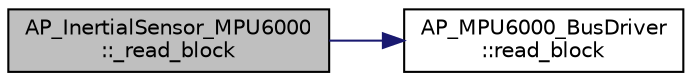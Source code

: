 digraph "AP_InertialSensor_MPU6000::_read_block"
{
 // INTERACTIVE_SVG=YES
  edge [fontname="Helvetica",fontsize="10",labelfontname="Helvetica",labelfontsize="10"];
  node [fontname="Helvetica",fontsize="10",shape=record];
  rankdir="LR";
  Node1 [label="AP_InertialSensor_MPU6000\l::_read_block",height=0.2,width=0.4,color="black", fillcolor="grey75", style="filled", fontcolor="black"];
  Node1 -> Node2 [color="midnightblue",fontsize="10",style="solid",fontname="Helvetica"];
  Node2 [label="AP_MPU6000_BusDriver\l::read_block",height=0.2,width=0.4,color="black", fillcolor="white", style="filled",URL="$classAP__MPU6000__BusDriver.html#aa8986a1c92fa0940bdb14f9b9e63207f"];
}
